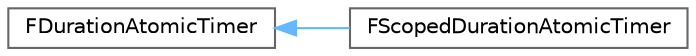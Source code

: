 digraph "Graphical Class Hierarchy"
{
 // INTERACTIVE_SVG=YES
 // LATEX_PDF_SIZE
  bgcolor="transparent";
  edge [fontname=Helvetica,fontsize=10,labelfontname=Helvetica,labelfontsize=10];
  node [fontname=Helvetica,fontsize=10,shape=box,height=0.2,width=0.4];
  rankdir="LR";
  Node0 [id="Node000000",label="FDurationAtomicTimer",height=0.2,width=0.4,color="grey40", fillcolor="white", style="filled",URL="$dc/d08/classFDurationAtomicTimer.html",tooltip="Utility stopwatch class for tracking the duration of some action (tracks time in seconds and adds it ..."];
  Node0 -> Node1 [id="edge3735_Node000000_Node000001",dir="back",color="steelblue1",style="solid",tooltip=" "];
  Node1 [id="Node000001",label="FScopedDurationAtomicTimer",height=0.2,width=0.4,color="grey40", fillcolor="white", style="filled",URL="$d7/da6/classFScopedDurationAtomicTimer.html",tooltip="Utility class for tracking the duration of a scoped action (the user doesn't have to call Start() and..."];
}
